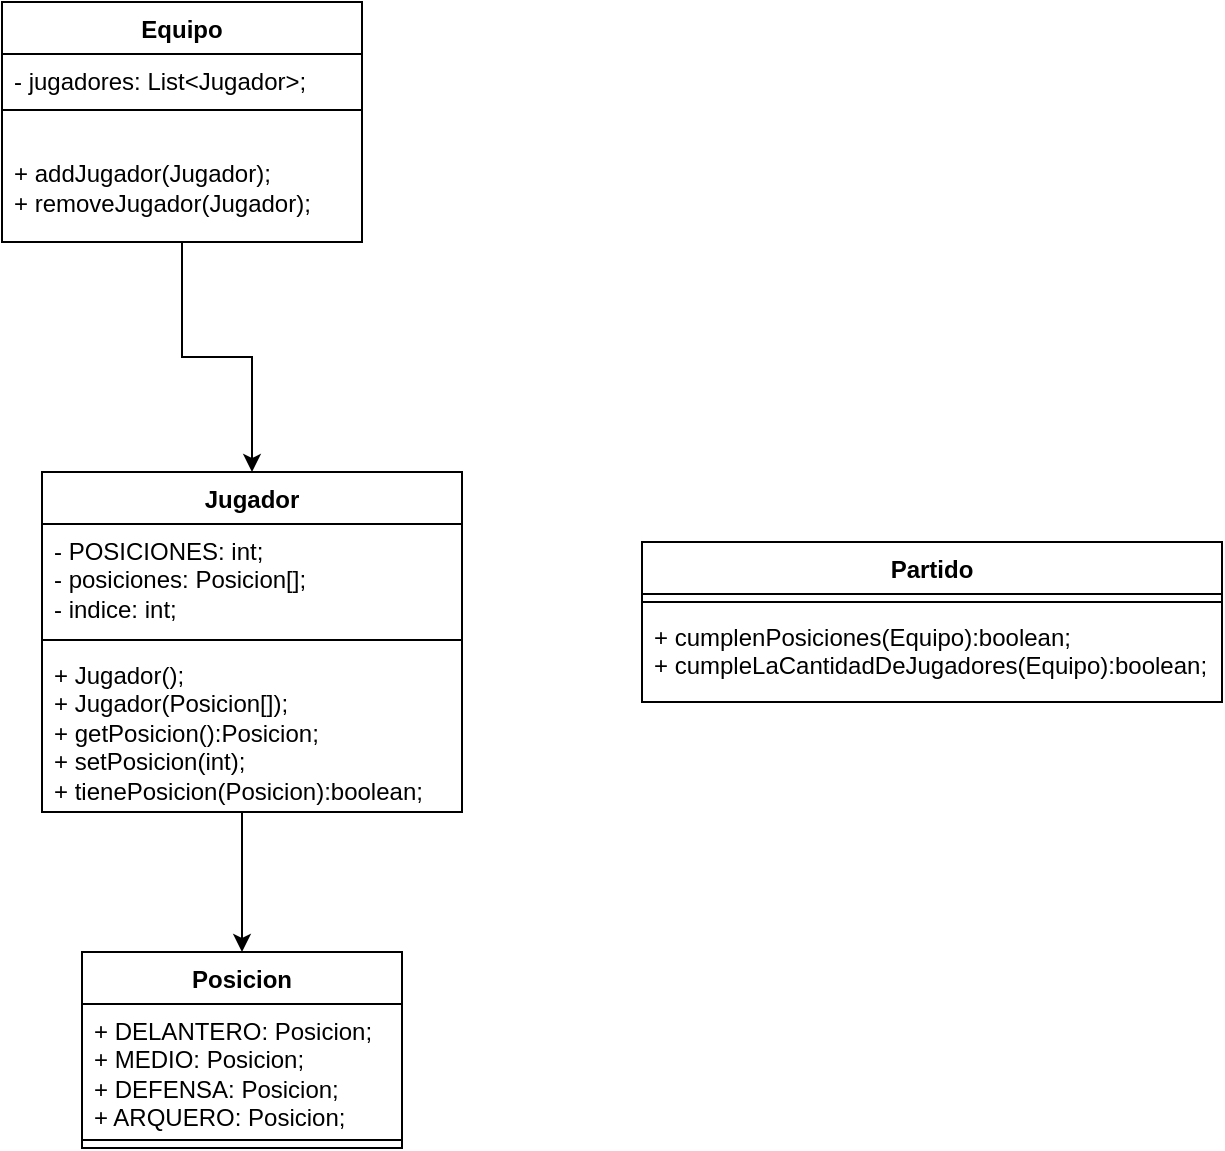 <mxfile version="23.1.6" type="github">
  <diagram id="C5RBs43oDa-KdzZeNtuy" name="Page-1">
    <mxGraphModel dx="1011" dy="517" grid="1" gridSize="10" guides="1" tooltips="1" connect="1" arrows="1" fold="1" page="1" pageScale="1" pageWidth="827" pageHeight="1169" math="0" shadow="0">
      <root>
        <mxCell id="WIyWlLk6GJQsqaUBKTNV-0" />
        <mxCell id="WIyWlLk6GJQsqaUBKTNV-1" parent="WIyWlLk6GJQsqaUBKTNV-0" />
        <mxCell id="nXlbYkecGm8aFlWvITj7-8" value="Partido" style="swimlane;fontStyle=1;align=center;verticalAlign=top;childLayout=stackLayout;horizontal=1;startSize=26;horizontalStack=0;resizeParent=1;resizeParentMax=0;resizeLast=0;collapsible=1;marginBottom=0;whiteSpace=wrap;html=1;" parent="WIyWlLk6GJQsqaUBKTNV-1" vertex="1">
          <mxGeometry x="440" y="320" width="290" height="80" as="geometry" />
        </mxCell>
        <mxCell id="nXlbYkecGm8aFlWvITj7-10" value="" style="line;strokeWidth=1;fillColor=none;align=left;verticalAlign=middle;spacingTop=-1;spacingLeft=3;spacingRight=3;rotatable=0;labelPosition=right;points=[];portConstraint=eastwest;strokeColor=inherit;" parent="nXlbYkecGm8aFlWvITj7-8" vertex="1">
          <mxGeometry y="26" width="290" height="8" as="geometry" />
        </mxCell>
        <mxCell id="nXlbYkecGm8aFlWvITj7-11" value="+ cumplenPosiciones(Equipo):boolean;&lt;br&gt;+ cumpleLaCantidadDeJugadores(Equipo):boolean;" style="text;strokeColor=none;fillColor=none;align=left;verticalAlign=top;spacingLeft=4;spacingRight=4;overflow=hidden;rotatable=0;points=[[0,0.5],[1,0.5]];portConstraint=eastwest;whiteSpace=wrap;html=1;" parent="nXlbYkecGm8aFlWvITj7-8" vertex="1">
          <mxGeometry y="34" width="290" height="46" as="geometry" />
        </mxCell>
        <mxCell id="nXlbYkecGm8aFlWvITj7-27" style="edgeStyle=orthogonalEdgeStyle;rounded=0;orthogonalLoop=1;jettySize=auto;html=1;" parent="WIyWlLk6GJQsqaUBKTNV-1" source="nXlbYkecGm8aFlWvITj7-12" target="nXlbYkecGm8aFlWvITj7-16" edge="1">
          <mxGeometry relative="1" as="geometry" />
        </mxCell>
        <mxCell id="nXlbYkecGm8aFlWvITj7-12" value="Equipo" style="swimlane;fontStyle=1;align=center;verticalAlign=top;childLayout=stackLayout;horizontal=1;startSize=26;horizontalStack=0;resizeParent=1;resizeParentMax=0;resizeLast=0;collapsible=1;marginBottom=0;whiteSpace=wrap;html=1;" parent="WIyWlLk6GJQsqaUBKTNV-1" vertex="1">
          <mxGeometry x="120" y="50" width="180" height="120" as="geometry" />
        </mxCell>
        <mxCell id="nXlbYkecGm8aFlWvITj7-13" value="- jugadores: List&amp;lt;Jugador&amp;gt;;" style="text;strokeColor=none;fillColor=none;align=left;verticalAlign=top;spacingLeft=4;spacingRight=4;overflow=hidden;rotatable=0;points=[[0,0.5],[1,0.5]];portConstraint=eastwest;whiteSpace=wrap;html=1;" parent="nXlbYkecGm8aFlWvITj7-12" vertex="1">
          <mxGeometry y="26" width="180" height="24" as="geometry" />
        </mxCell>
        <mxCell id="nXlbYkecGm8aFlWvITj7-14" value="" style="line;strokeWidth=1;fillColor=none;align=left;verticalAlign=middle;spacingTop=-1;spacingLeft=3;spacingRight=3;rotatable=0;labelPosition=right;points=[];portConstraint=eastwest;strokeColor=inherit;" parent="nXlbYkecGm8aFlWvITj7-12" vertex="1">
          <mxGeometry y="50" width="180" height="8" as="geometry" />
        </mxCell>
        <mxCell id="nXlbYkecGm8aFlWvITj7-15" value="&lt;br&gt;&lt;div&gt;+ addJugador(Jugador);&lt;/div&gt;&lt;div&gt;+ removeJugador(Jugador);&lt;/div&gt;" style="text;strokeColor=none;fillColor=none;align=left;verticalAlign=top;spacingLeft=4;spacingRight=4;overflow=hidden;rotatable=0;points=[[0,0.5],[1,0.5]];portConstraint=eastwest;whiteSpace=wrap;html=1;" parent="nXlbYkecGm8aFlWvITj7-12" vertex="1">
          <mxGeometry y="58" width="180" height="62" as="geometry" />
        </mxCell>
        <mxCell id="nXlbYkecGm8aFlWvITj7-16" value="Jugador" style="swimlane;fontStyle=1;align=center;verticalAlign=top;childLayout=stackLayout;horizontal=1;startSize=26;horizontalStack=0;resizeParent=1;resizeParentMax=0;resizeLast=0;collapsible=1;marginBottom=0;whiteSpace=wrap;html=1;" parent="WIyWlLk6GJQsqaUBKTNV-1" vertex="1">
          <mxGeometry x="140" y="285" width="210" height="170" as="geometry" />
        </mxCell>
        <mxCell id="nXlbYkecGm8aFlWvITj7-17" value="- POSICIONES: int;&lt;br&gt;- posiciones: Posicion[];&lt;br&gt;- indice: int;" style="text;strokeColor=none;fillColor=none;align=left;verticalAlign=top;spacingLeft=4;spacingRight=4;overflow=hidden;rotatable=0;points=[[0,0.5],[1,0.5]];portConstraint=eastwest;whiteSpace=wrap;html=1;" parent="nXlbYkecGm8aFlWvITj7-16" vertex="1">
          <mxGeometry y="26" width="210" height="54" as="geometry" />
        </mxCell>
        <mxCell id="nXlbYkecGm8aFlWvITj7-18" value="" style="line;strokeWidth=1;fillColor=none;align=left;verticalAlign=middle;spacingTop=-1;spacingLeft=3;spacingRight=3;rotatable=0;labelPosition=right;points=[];portConstraint=eastwest;strokeColor=inherit;" parent="nXlbYkecGm8aFlWvITj7-16" vertex="1">
          <mxGeometry y="80" width="210" height="8" as="geometry" />
        </mxCell>
        <mxCell id="nXlbYkecGm8aFlWvITj7-19" value="+ Jugador();&lt;br&gt;+ Jugador(Posicion[]);&lt;br&gt;+ getPosicion():Posicion;&lt;br&gt;+ setPosicion(int);&lt;br&gt;+ tienePosicion(Posicion):boolean;" style="text;strokeColor=none;fillColor=none;align=left;verticalAlign=top;spacingLeft=4;spacingRight=4;overflow=hidden;rotatable=0;points=[[0,0.5],[1,0.5]];portConstraint=eastwest;whiteSpace=wrap;html=1;" parent="nXlbYkecGm8aFlWvITj7-16" vertex="1">
          <mxGeometry y="88" width="210" height="82" as="geometry" />
        </mxCell>
        <mxCell id="nXlbYkecGm8aFlWvITj7-20" value="Posicion" style="swimlane;fontStyle=1;align=center;verticalAlign=top;childLayout=stackLayout;horizontal=1;startSize=26;horizontalStack=0;resizeParent=1;resizeParentMax=0;resizeLast=0;collapsible=1;marginBottom=0;whiteSpace=wrap;html=1;" parent="WIyWlLk6GJQsqaUBKTNV-1" vertex="1">
          <mxGeometry x="160" y="525" width="160" height="98" as="geometry" />
        </mxCell>
        <mxCell id="nXlbYkecGm8aFlWvITj7-21" value="+ DELANTERO: Posicion;&lt;br&gt;+ MEDIO: Posicion;&lt;br&gt;+ DEFENSA: Posicion;&lt;br&gt;+ ARQUERO: Posicion;" style="text;strokeColor=none;fillColor=none;align=left;verticalAlign=top;spacingLeft=4;spacingRight=4;overflow=hidden;rotatable=0;points=[[0,0.5],[1,0.5]];portConstraint=eastwest;whiteSpace=wrap;html=1;" parent="nXlbYkecGm8aFlWvITj7-20" vertex="1">
          <mxGeometry y="26" width="160" height="64" as="geometry" />
        </mxCell>
        <mxCell id="nXlbYkecGm8aFlWvITj7-22" value="" style="line;strokeWidth=1;fillColor=none;align=left;verticalAlign=middle;spacingTop=-1;spacingLeft=3;spacingRight=3;rotatable=0;labelPosition=right;points=[];portConstraint=eastwest;strokeColor=inherit;" parent="nXlbYkecGm8aFlWvITj7-20" vertex="1">
          <mxGeometry y="90" width="160" height="8" as="geometry" />
        </mxCell>
        <mxCell id="3Df3bnBbjBuetariIuYJ-1" style="edgeStyle=orthogonalEdgeStyle;rounded=0;orthogonalLoop=1;jettySize=auto;html=1;entryX=0.5;entryY=0;entryDx=0;entryDy=0;" edge="1" parent="WIyWlLk6GJQsqaUBKTNV-1" source="nXlbYkecGm8aFlWvITj7-19" target="nXlbYkecGm8aFlWvITj7-20">
          <mxGeometry relative="1" as="geometry">
            <Array as="points">
              <mxPoint x="240" y="465" />
              <mxPoint x="240" y="465" />
            </Array>
          </mxGeometry>
        </mxCell>
      </root>
    </mxGraphModel>
  </diagram>
</mxfile>
